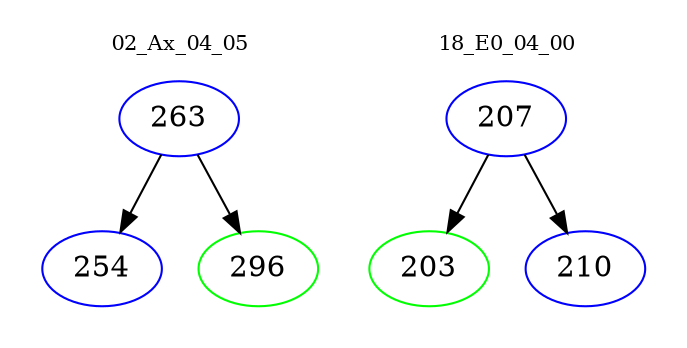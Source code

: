 digraph{
subgraph cluster_0 {
color = white
label = "02_Ax_04_05";
fontsize=10;
T0_263 [label="263", color="blue"]
T0_263 -> T0_254 [color="black"]
T0_254 [label="254", color="blue"]
T0_263 -> T0_296 [color="black"]
T0_296 [label="296", color="green"]
}
subgraph cluster_1 {
color = white
label = "18_E0_04_00";
fontsize=10;
T1_207 [label="207", color="blue"]
T1_207 -> T1_203 [color="black"]
T1_203 [label="203", color="green"]
T1_207 -> T1_210 [color="black"]
T1_210 [label="210", color="blue"]
}
}
